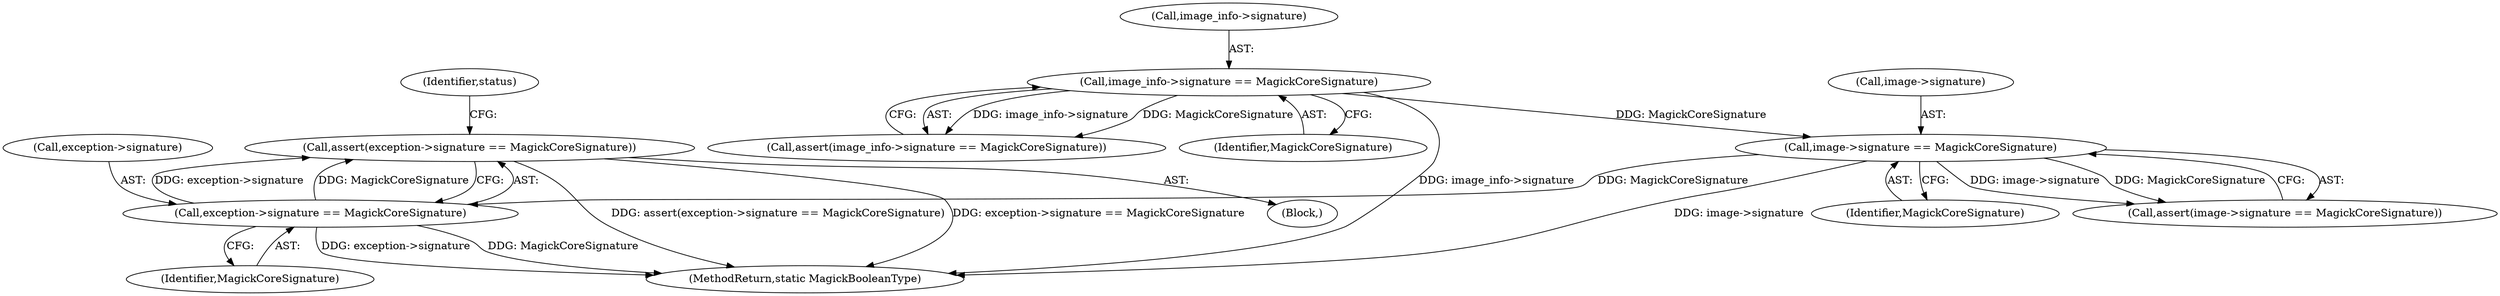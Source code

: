 digraph "0_ImageMagick_4f2c04ea6673863b87ac7f186cbb0d911f74085c_0@API" {
"1000178" [label="(Call,assert(exception->signature == MagickCoreSignature))"];
"1000179" [label="(Call,exception->signature == MagickCoreSignature)"];
"1000152" [label="(Call,image->signature == MagickCoreSignature)"];
"1000140" [label="(Call,image_info->signature == MagickCoreSignature)"];
"1000144" [label="(Identifier,MagickCoreSignature)"];
"1000153" [label="(Call,image->signature)"];
"1000116" [label="(Block,)"];
"1000152" [label="(Call,image->signature == MagickCoreSignature)"];
"1000156" [label="(Identifier,MagickCoreSignature)"];
"1000180" [label="(Call,exception->signature)"];
"1000179" [label="(Call,exception->signature == MagickCoreSignature)"];
"1000140" [label="(Call,image_info->signature == MagickCoreSignature)"];
"1000139" [label="(Call,assert(image_info->signature == MagickCoreSignature))"];
"1000141" [label="(Call,image_info->signature)"];
"1000185" [label="(Identifier,status)"];
"1000178" [label="(Call,assert(exception->signature == MagickCoreSignature))"];
"1000151" [label="(Call,assert(image->signature == MagickCoreSignature))"];
"1000183" [label="(Identifier,MagickCoreSignature)"];
"1001575" [label="(MethodReturn,static MagickBooleanType)"];
"1000178" -> "1000116"  [label="AST: "];
"1000178" -> "1000179"  [label="CFG: "];
"1000179" -> "1000178"  [label="AST: "];
"1000185" -> "1000178"  [label="CFG: "];
"1000178" -> "1001575"  [label="DDG: assert(exception->signature == MagickCoreSignature)"];
"1000178" -> "1001575"  [label="DDG: exception->signature == MagickCoreSignature"];
"1000179" -> "1000178"  [label="DDG: exception->signature"];
"1000179" -> "1000178"  [label="DDG: MagickCoreSignature"];
"1000179" -> "1000183"  [label="CFG: "];
"1000180" -> "1000179"  [label="AST: "];
"1000183" -> "1000179"  [label="AST: "];
"1000179" -> "1001575"  [label="DDG: exception->signature"];
"1000179" -> "1001575"  [label="DDG: MagickCoreSignature"];
"1000152" -> "1000179"  [label="DDG: MagickCoreSignature"];
"1000152" -> "1000151"  [label="AST: "];
"1000152" -> "1000156"  [label="CFG: "];
"1000153" -> "1000152"  [label="AST: "];
"1000156" -> "1000152"  [label="AST: "];
"1000151" -> "1000152"  [label="CFG: "];
"1000152" -> "1001575"  [label="DDG: image->signature"];
"1000152" -> "1000151"  [label="DDG: image->signature"];
"1000152" -> "1000151"  [label="DDG: MagickCoreSignature"];
"1000140" -> "1000152"  [label="DDG: MagickCoreSignature"];
"1000140" -> "1000139"  [label="AST: "];
"1000140" -> "1000144"  [label="CFG: "];
"1000141" -> "1000140"  [label="AST: "];
"1000144" -> "1000140"  [label="AST: "];
"1000139" -> "1000140"  [label="CFG: "];
"1000140" -> "1001575"  [label="DDG: image_info->signature"];
"1000140" -> "1000139"  [label="DDG: image_info->signature"];
"1000140" -> "1000139"  [label="DDG: MagickCoreSignature"];
}
